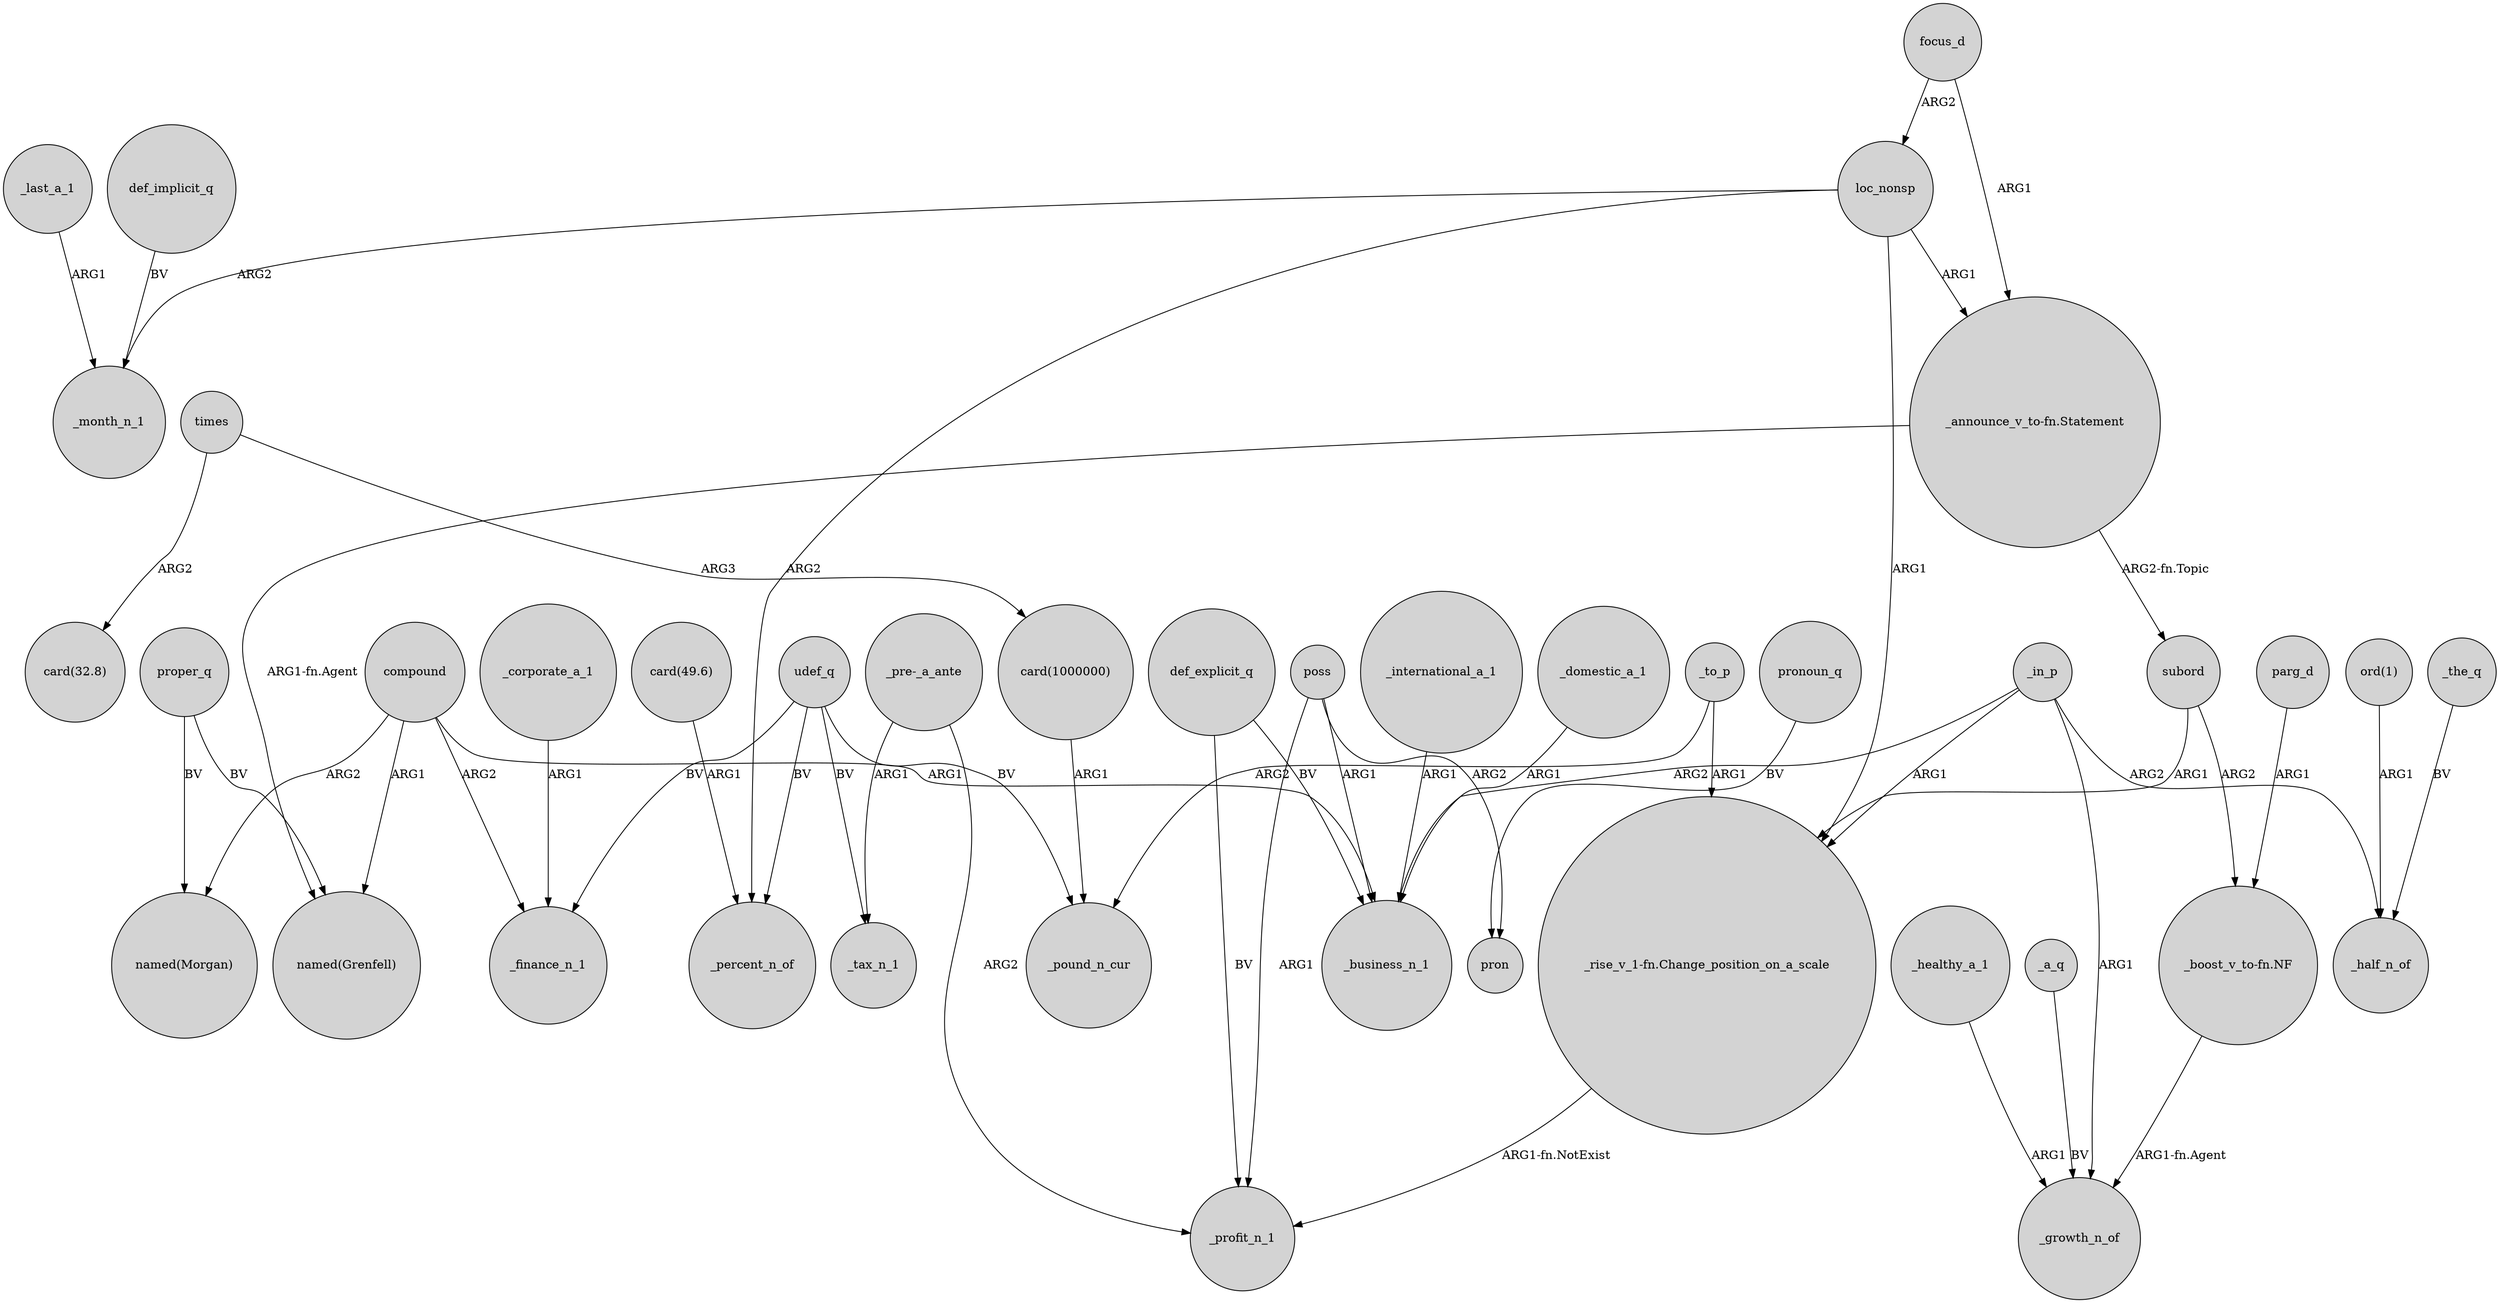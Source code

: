 digraph {
	node [shape=circle style=filled]
	focus_d -> loc_nonsp [label=ARG2]
	def_implicit_q -> _month_n_1 [label=BV]
	def_explicit_q -> _profit_n_1 [label=BV]
	poss -> pron [label=ARG2]
	proper_q -> "named(Grenfell)" [label=BV]
	udef_q -> _finance_n_1 [label=BV]
	focus_d -> "_announce_v_to-fn.Statement" [label=ARG1]
	times -> "card(32.8)" [label=ARG2]
	"card(1000000)" -> _pound_n_cur [label=ARG1]
	proper_q -> "named(Morgan)" [label=BV]
	poss -> _business_n_1 [label=ARG1]
	"_announce_v_to-fn.Statement" -> subord [label="ARG2-fn.Topic"]
	_in_p -> _business_n_1 [label=ARG2]
	"_pre-_a_ante" -> _tax_n_1 [label=ARG1]
	udef_q -> _pound_n_cur [label=BV]
	parg_d -> "_boost_v_to-fn.NF" [label=ARG1]
	compound -> _finance_n_1 [label=ARG2]
	_in_p -> "_rise_v_1-fn.Change_position_on_a_scale" [label=ARG1]
	subord -> "_boost_v_to-fn.NF" [label=ARG2]
	_healthy_a_1 -> _growth_n_of [label=ARG1]
	_to_p -> _pound_n_cur [label=ARG2]
	"_announce_v_to-fn.Statement" -> "named(Grenfell)" [label="ARG1-fn.Agent"]
	compound -> "named(Morgan)" [label=ARG2]
	_corporate_a_1 -> _finance_n_1 [label=ARG1]
	loc_nonsp -> "_announce_v_to-fn.Statement" [label=ARG1]
	udef_q -> _tax_n_1 [label=BV]
	pronoun_q -> pron [label=BV]
	_international_a_1 -> _business_n_1 [label=ARG1]
	"ord(1)" -> _half_n_of [label=ARG1]
	_domestic_a_1 -> _business_n_1 [label=ARG1]
	times -> "card(1000000)" [label=ARG3]
	loc_nonsp -> _percent_n_of [label=ARG2]
	loc_nonsp -> "_rise_v_1-fn.Change_position_on_a_scale" [label=ARG1]
	compound -> _business_n_1 [label=ARG1]
	compound -> "named(Grenfell)" [label=ARG1]
	"_boost_v_to-fn.NF" -> _growth_n_of [label="ARG1-fn.Agent"]
	_in_p -> _growth_n_of [label=ARG1]
	_in_p -> _half_n_of [label=ARG2]
	_last_a_1 -> _month_n_1 [label=ARG1]
	def_explicit_q -> _business_n_1 [label=BV]
	poss -> _profit_n_1 [label=ARG1]
	"card(49.6)" -> _percent_n_of [label=ARG1]
	_a_q -> _growth_n_of [label=BV]
	udef_q -> _percent_n_of [label=BV]
	_the_q -> _half_n_of [label=BV]
	subord -> "_rise_v_1-fn.Change_position_on_a_scale" [label=ARG1]
	loc_nonsp -> _month_n_1 [label=ARG2]
	_to_p -> "_rise_v_1-fn.Change_position_on_a_scale" [label=ARG1]
	"_pre-_a_ante" -> _profit_n_1 [label=ARG2]
	"_rise_v_1-fn.Change_position_on_a_scale" -> _profit_n_1 [label="ARG1-fn.NotExist"]
}
